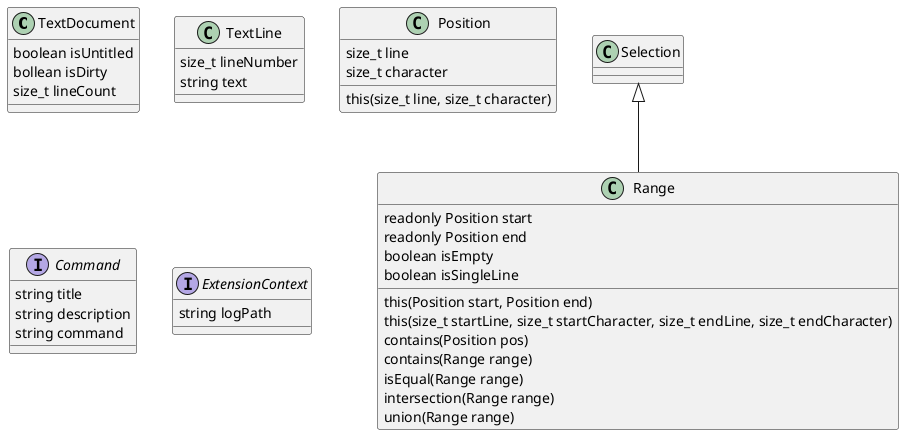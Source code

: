 @startuml

class TextDocument {
	boolean isUntitled
	bollean isDirty
	size_t lineCount
}

class TextLine {
	size_t lineNumber
	string text
}

class Position {
	this(size_t line, size_t character)
	size_t line
	size_t character
}

class Range {
	this(Position start, Position end)
	this(size_t startLine, size_t startCharacter, size_t endLine, size_t endCharacter)
	readonly Position start
	readonly Position end
	boolean isEmpty
	boolean isSingleLine
	contains(Position pos)
	contains(Range range)
	isEqual(Range range)
	intersection(Range range)
	union(Range range)
}

class Selection {
	
}

interface Command {
	string title
	string description
	string command
}

interface ExtensionContext {
	string logPath
}

Selection <|-- Range

@enduml